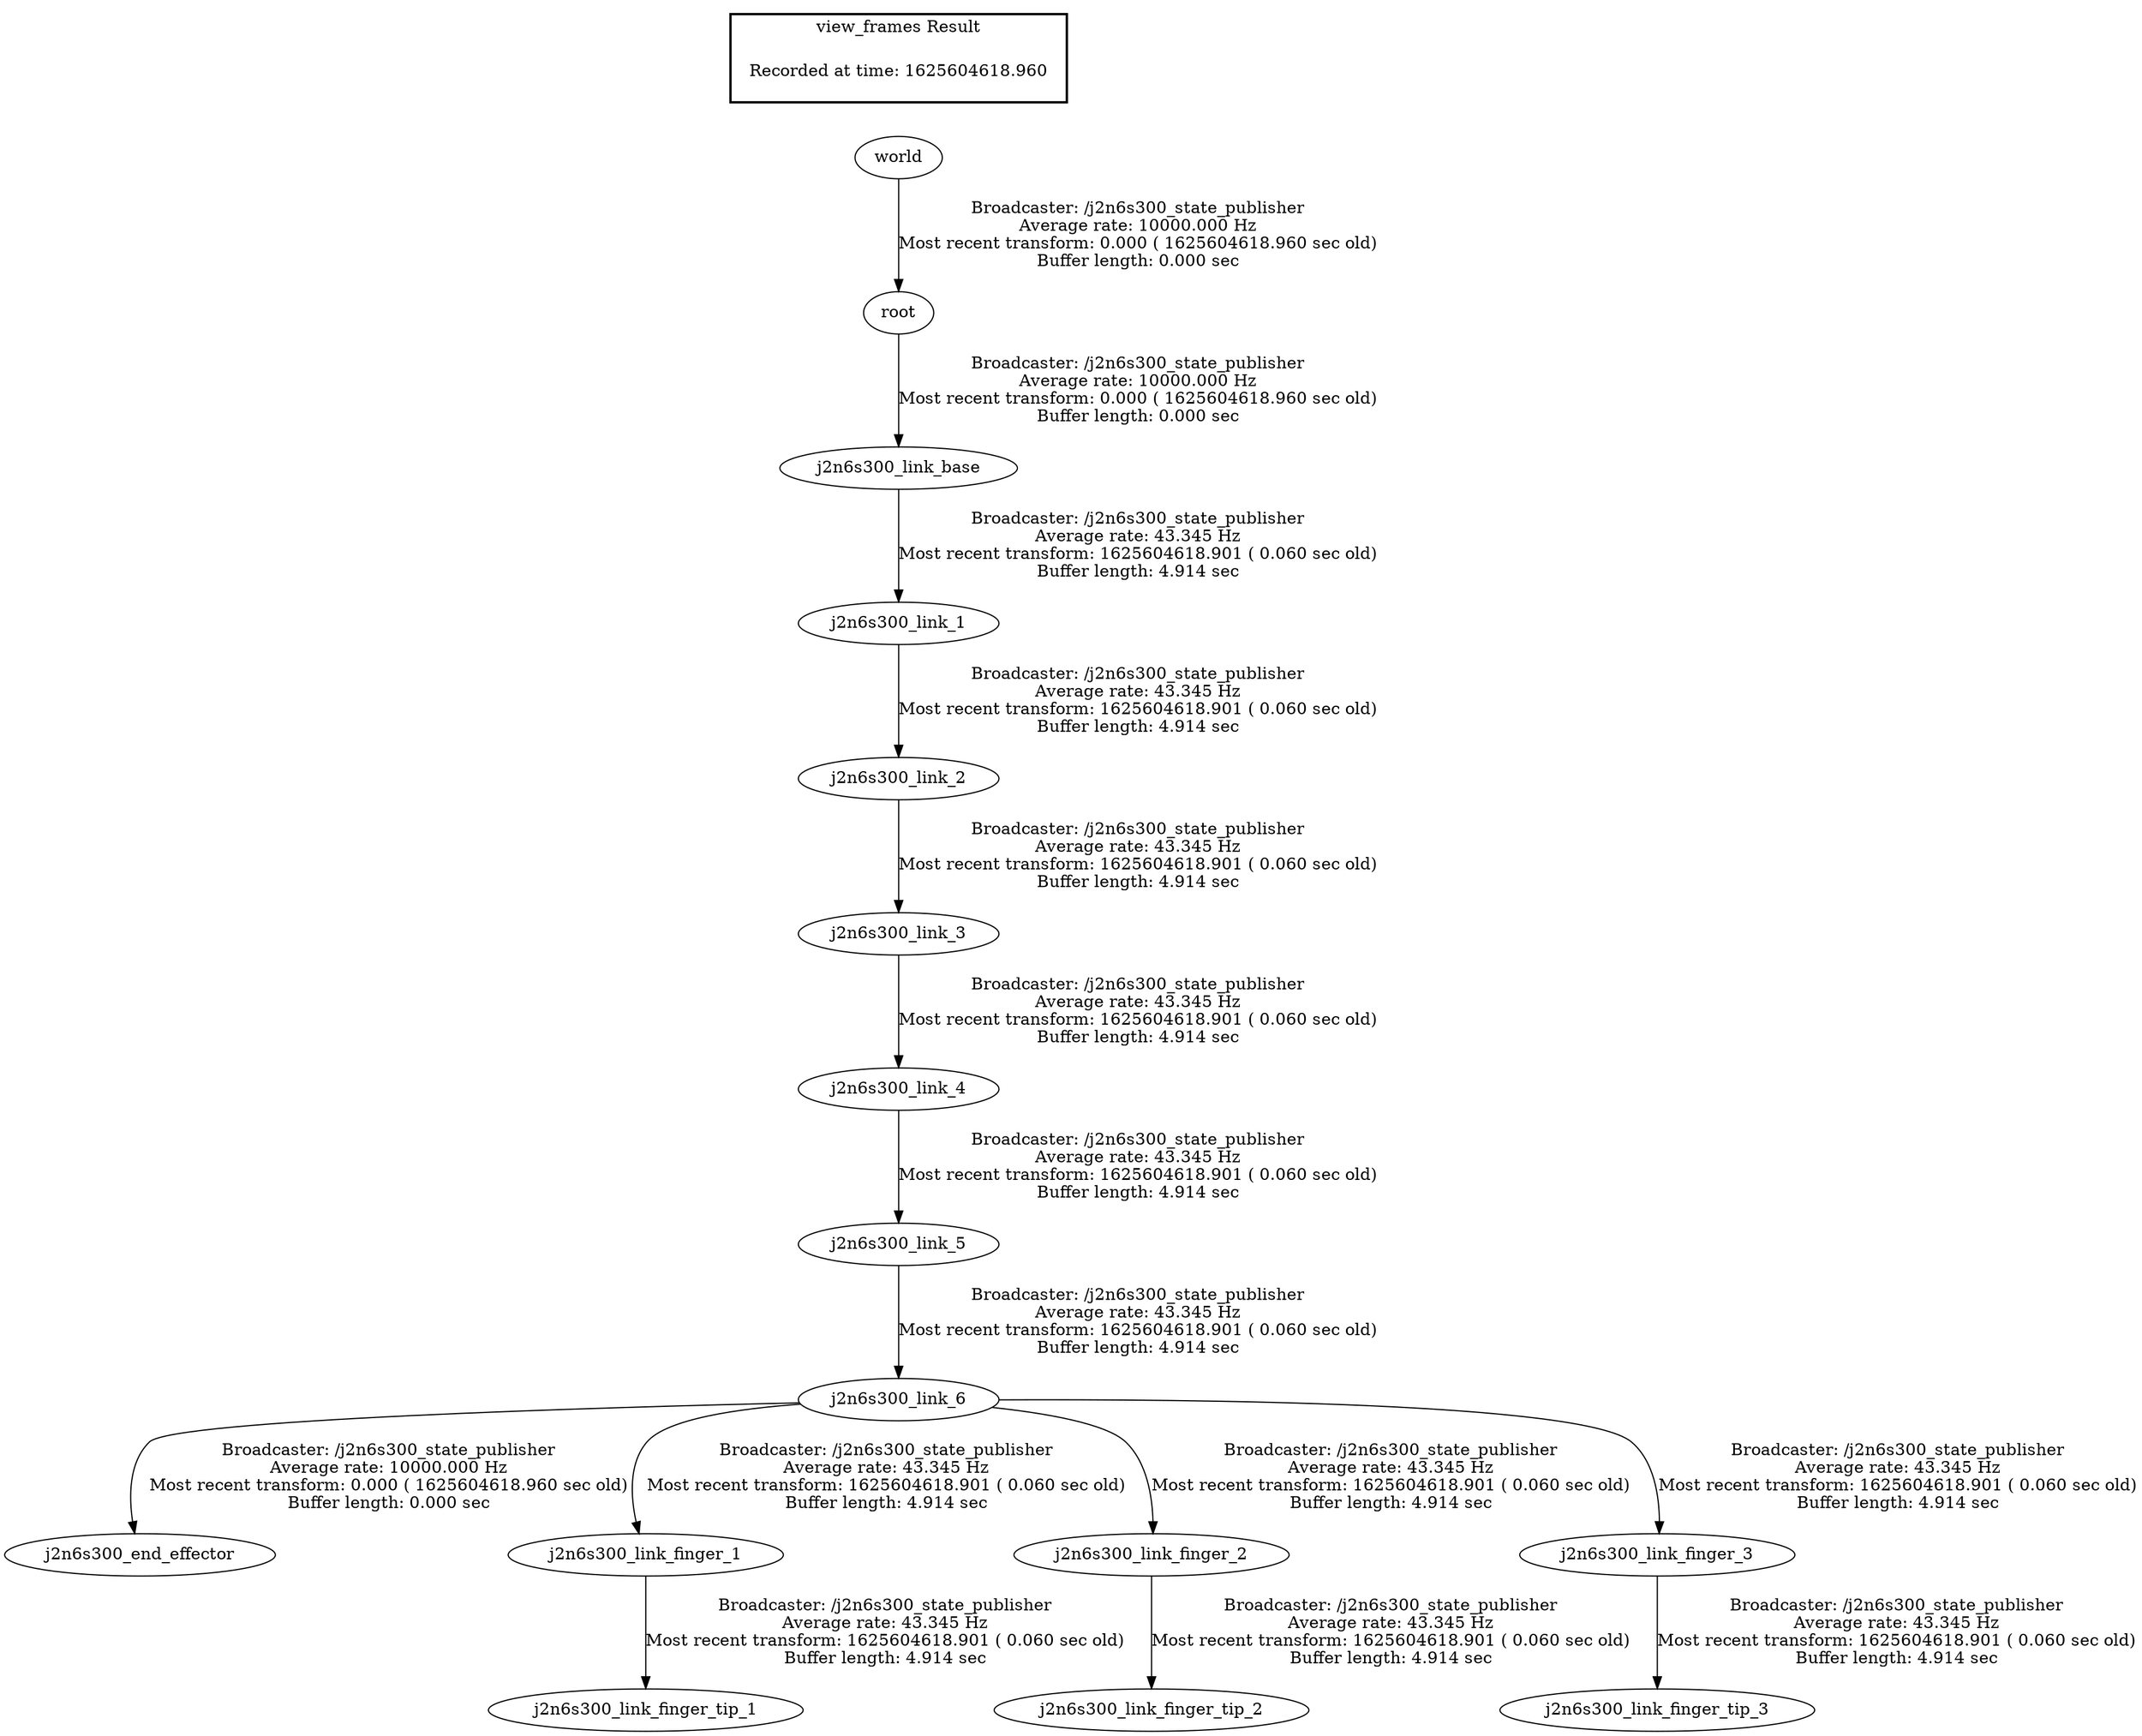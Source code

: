 digraph G {
"world" -> "root"[label="Broadcaster: /j2n6s300_state_publisher\nAverage rate: 10000.000 Hz\nMost recent transform: 0.000 ( 1625604618.960 sec old)\nBuffer length: 0.000 sec\n"];
"root" -> "j2n6s300_link_base"[label="Broadcaster: /j2n6s300_state_publisher\nAverage rate: 10000.000 Hz\nMost recent transform: 0.000 ( 1625604618.960 sec old)\nBuffer length: 0.000 sec\n"];
"j2n6s300_link_6" -> "j2n6s300_end_effector"[label="Broadcaster: /j2n6s300_state_publisher\nAverage rate: 10000.000 Hz\nMost recent transform: 0.000 ( 1625604618.960 sec old)\nBuffer length: 0.000 sec\n"];
"j2n6s300_link_5" -> "j2n6s300_link_6"[label="Broadcaster: /j2n6s300_state_publisher\nAverage rate: 43.345 Hz\nMost recent transform: 1625604618.901 ( 0.060 sec old)\nBuffer length: 4.914 sec\n"];
"j2n6s300_link_base" -> "j2n6s300_link_1"[label="Broadcaster: /j2n6s300_state_publisher\nAverage rate: 43.345 Hz\nMost recent transform: 1625604618.901 ( 0.060 sec old)\nBuffer length: 4.914 sec\n"];
"j2n6s300_link_1" -> "j2n6s300_link_2"[label="Broadcaster: /j2n6s300_state_publisher\nAverage rate: 43.345 Hz\nMost recent transform: 1625604618.901 ( 0.060 sec old)\nBuffer length: 4.914 sec\n"];
"j2n6s300_link_2" -> "j2n6s300_link_3"[label="Broadcaster: /j2n6s300_state_publisher\nAverage rate: 43.345 Hz\nMost recent transform: 1625604618.901 ( 0.060 sec old)\nBuffer length: 4.914 sec\n"];
"j2n6s300_link_3" -> "j2n6s300_link_4"[label="Broadcaster: /j2n6s300_state_publisher\nAverage rate: 43.345 Hz\nMost recent transform: 1625604618.901 ( 0.060 sec old)\nBuffer length: 4.914 sec\n"];
"j2n6s300_link_4" -> "j2n6s300_link_5"[label="Broadcaster: /j2n6s300_state_publisher\nAverage rate: 43.345 Hz\nMost recent transform: 1625604618.901 ( 0.060 sec old)\nBuffer length: 4.914 sec\n"];
"j2n6s300_link_6" -> "j2n6s300_link_finger_1"[label="Broadcaster: /j2n6s300_state_publisher\nAverage rate: 43.345 Hz\nMost recent transform: 1625604618.901 ( 0.060 sec old)\nBuffer length: 4.914 sec\n"];
"j2n6s300_link_6" -> "j2n6s300_link_finger_2"[label="Broadcaster: /j2n6s300_state_publisher\nAverage rate: 43.345 Hz\nMost recent transform: 1625604618.901 ( 0.060 sec old)\nBuffer length: 4.914 sec\n"];
"j2n6s300_link_6" -> "j2n6s300_link_finger_3"[label="Broadcaster: /j2n6s300_state_publisher\nAverage rate: 43.345 Hz\nMost recent transform: 1625604618.901 ( 0.060 sec old)\nBuffer length: 4.914 sec\n"];
"j2n6s300_link_finger_1" -> "j2n6s300_link_finger_tip_1"[label="Broadcaster: /j2n6s300_state_publisher\nAverage rate: 43.345 Hz\nMost recent transform: 1625604618.901 ( 0.060 sec old)\nBuffer length: 4.914 sec\n"];
"j2n6s300_link_finger_2" -> "j2n6s300_link_finger_tip_2"[label="Broadcaster: /j2n6s300_state_publisher\nAverage rate: 43.345 Hz\nMost recent transform: 1625604618.901 ( 0.060 sec old)\nBuffer length: 4.914 sec\n"];
"j2n6s300_link_finger_3" -> "j2n6s300_link_finger_tip_3"[label="Broadcaster: /j2n6s300_state_publisher\nAverage rate: 43.345 Hz\nMost recent transform: 1625604618.901 ( 0.060 sec old)\nBuffer length: 4.914 sec\n"];
edge [style=invis];
 subgraph cluster_legend { style=bold; color=black; label ="view_frames Result";
"Recorded at time: 1625604618.960"[ shape=plaintext ] ;
 }->"world";
}